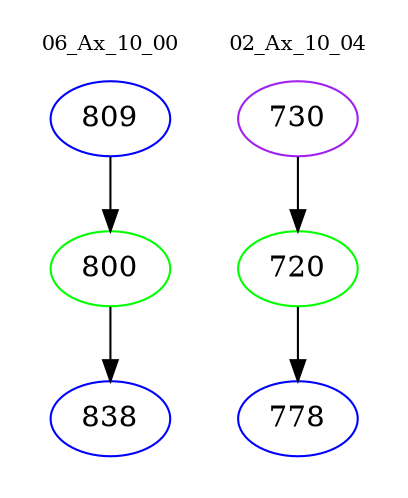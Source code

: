 digraph{
subgraph cluster_0 {
color = white
label = "06_Ax_10_00";
fontsize=10;
T0_809 [label="809", color="blue"]
T0_809 -> T0_800 [color="black"]
T0_800 [label="800", color="green"]
T0_800 -> T0_838 [color="black"]
T0_838 [label="838", color="blue"]
}
subgraph cluster_1 {
color = white
label = "02_Ax_10_04";
fontsize=10;
T1_730 [label="730", color="purple"]
T1_730 -> T1_720 [color="black"]
T1_720 [label="720", color="green"]
T1_720 -> T1_778 [color="black"]
T1_778 [label="778", color="blue"]
}
}
